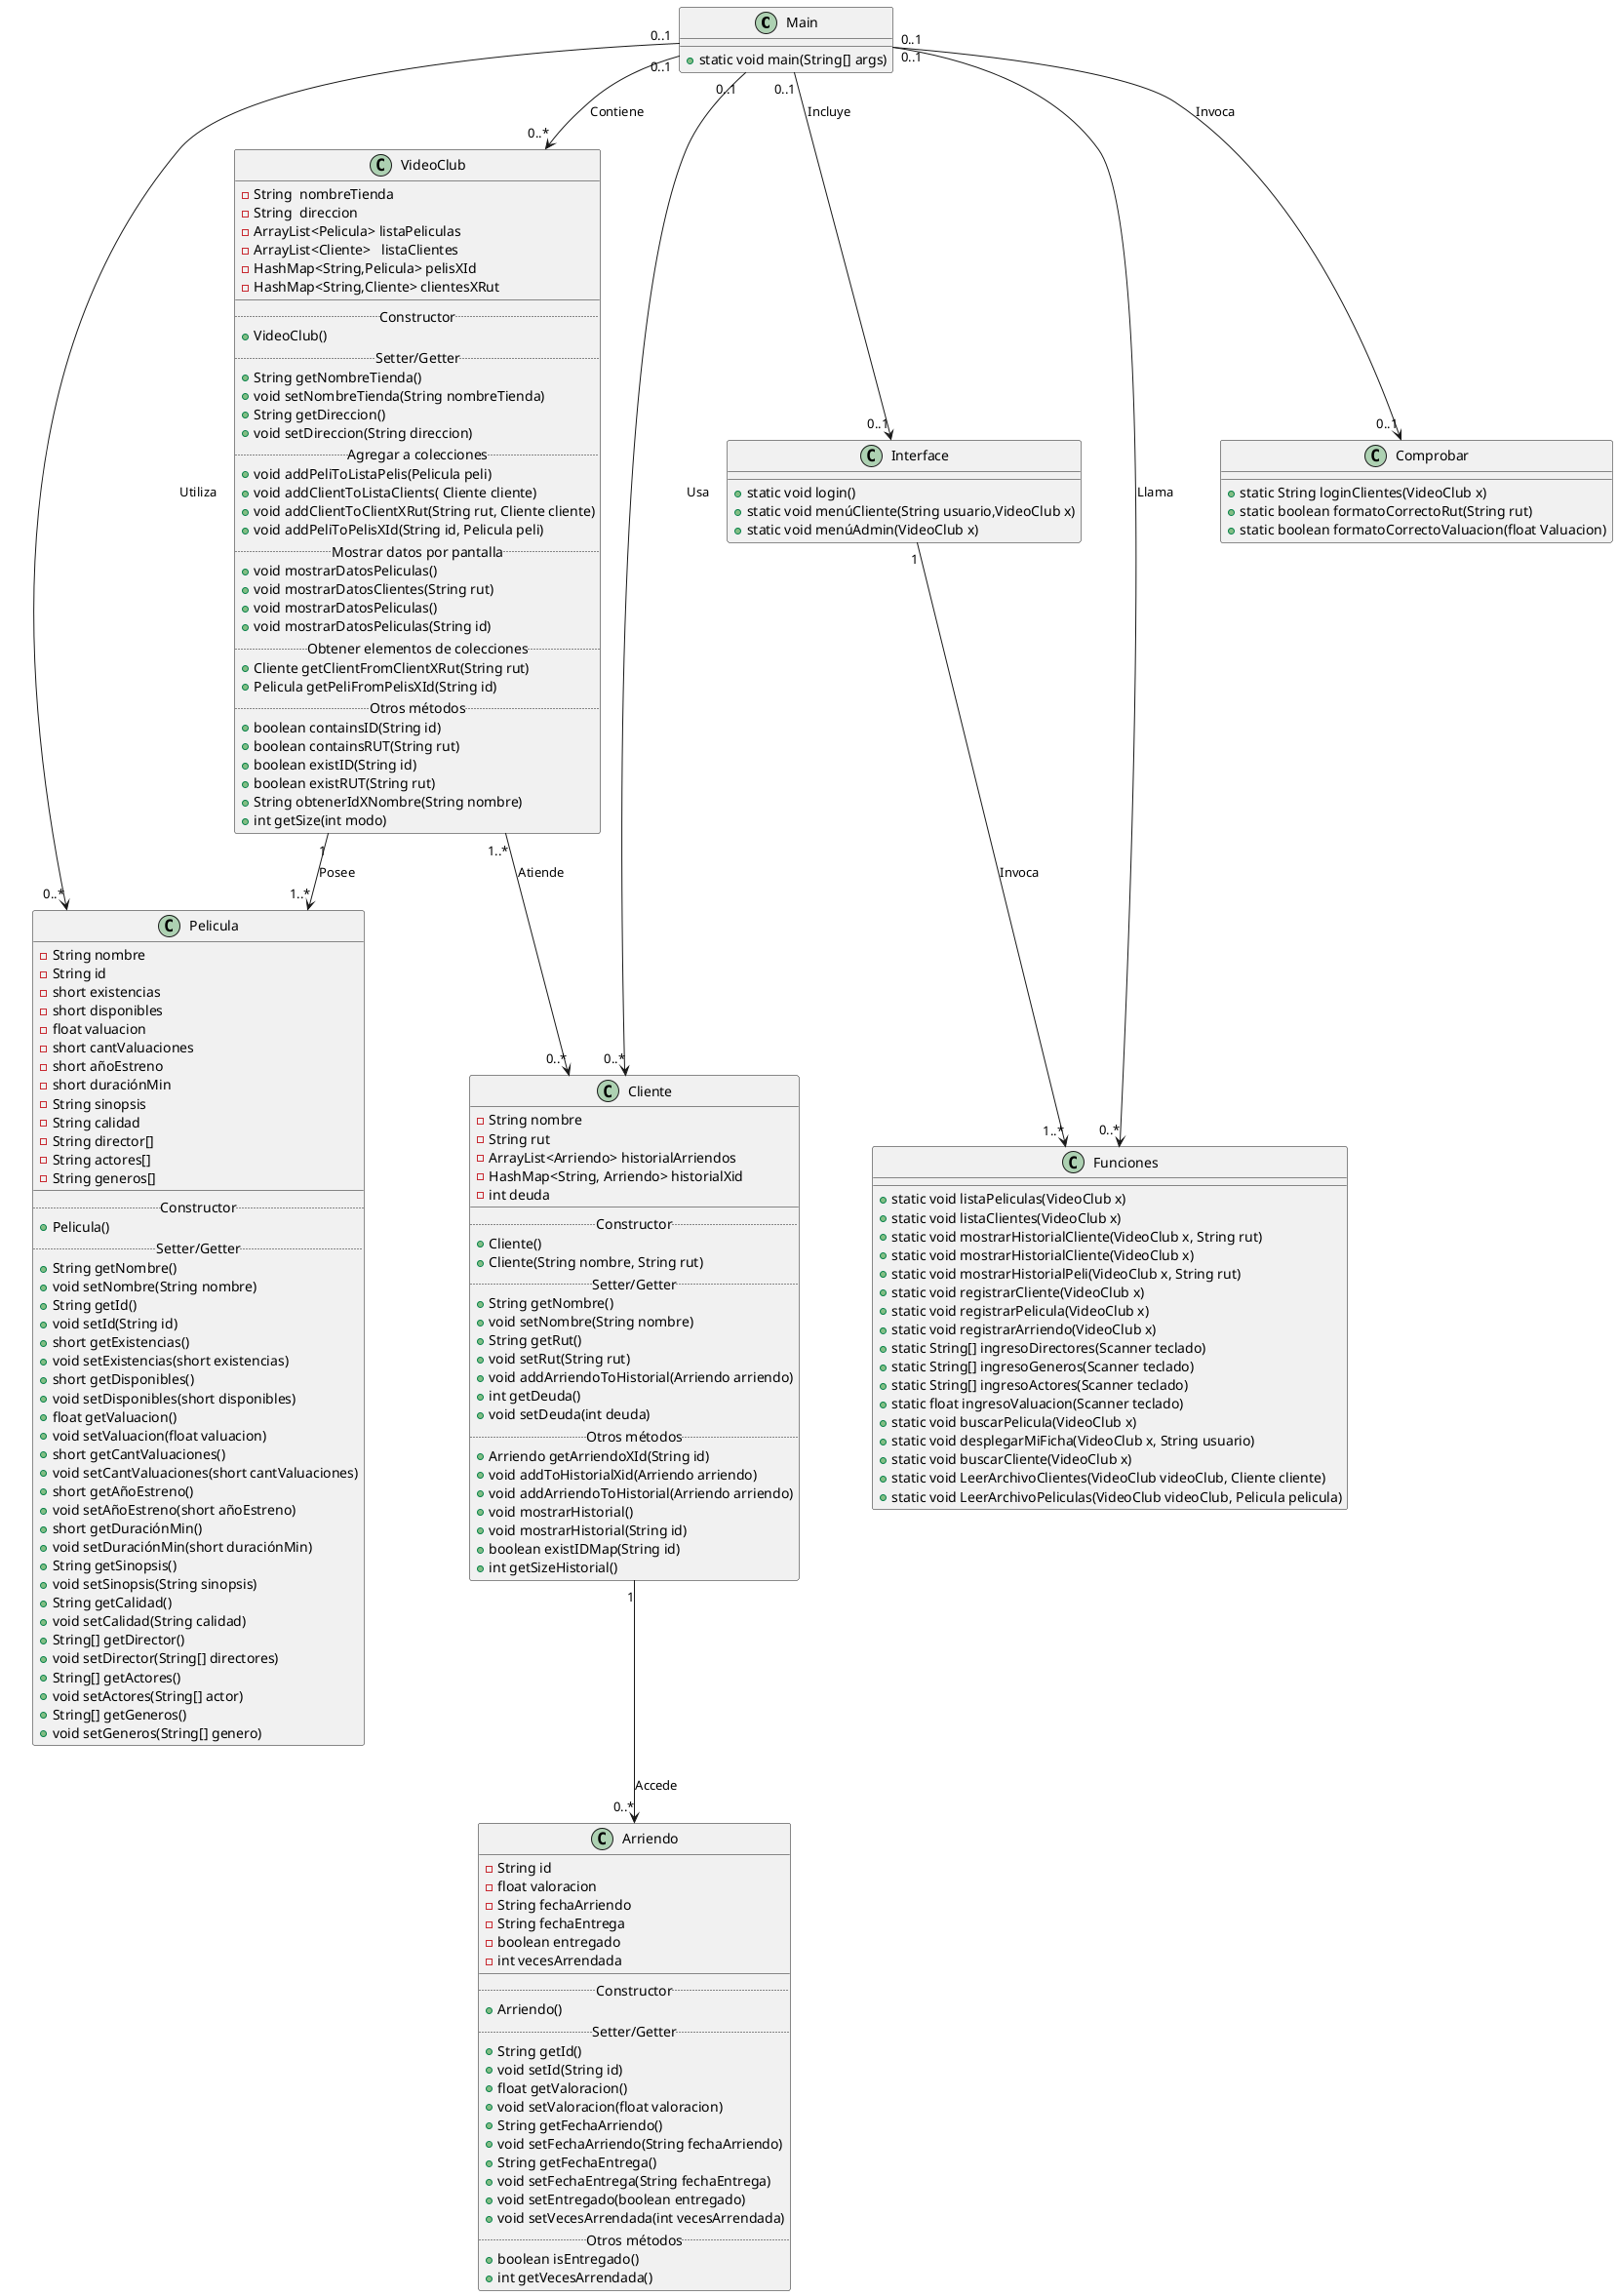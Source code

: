 @startuml
skinparam sequenceMessageAlign center
Main "0..1" --> "0..*" VideoClub : Contiene
Main "0..1" --> "0..*" Pelicula: Utiliza
Main "0..1" --> "0..*" Cliente: Usa
Main "0..1" --> "0..1" Interface: Incluye
Main "0..1" --> "0..*" Funciones: Llama
Main "0..1" --> "0..1" Comprobar: Invoca

VideoClub "1..*" --> "0..*"  Cliente: Atiende
VideoClub "1" --> "1..*"  Pelicula:  Posee
Cliente "1" --> "0..*" Arriendo: Accede
Interface "1" --> "1..*" Funciones: Invoca

class VideoClub{
    -String  nombreTienda
    -String  direccion
    -ArrayList<Pelicula> listaPeliculas
    -ArrayList<Cliente>   listaClientes
    -HashMap<String,Pelicula> pelisXId
    -HashMap<String,Cliente> clientesXRut
    __
    .. Constructor ..
    +VideoClub()
    .. Setter/Getter..
    +String getNombreTienda()
    +void setNombreTienda(String nombreTienda)
    +String getDireccion()
    +void setDireccion(String direccion)
    .. Agregar a colecciones ..
    +void addPeliToListaPelis(Pelicula peli)
    +void addClientToListaClients( Cliente cliente)
    +void addClientToClientXRut(String rut, Cliente cliente)
    +void addPeliToPelisXId(String id, Pelicula peli)
    .. Mostrar datos por pantalla..
    +void mostrarDatosPeliculas()
    +void mostrarDatosClientes(String rut)
    +void mostrarDatosPeliculas()
    +void mostrarDatosPeliculas(String id)
    .. Obtener elementos de colecciones..
    +Cliente getClientFromClientXRut(String rut)
    +Pelicula getPeliFromPelisXId(String id)
    .. Otros métodos ..
    +boolean containsID(String id)
    +boolean containsRUT(String rut)
    +boolean existID(String id)
    +boolean existRUT(String rut)
    +String obtenerIdXNombre(String nombre)
    +int getSize(int modo)
}

class Cliente{
    -String nombre
    -String rut
    -ArrayList<Arriendo> historialArriendos
    -HashMap<String, Arriendo> historialXid
    -int deuda
    __
    ..Constructor..
    +Cliente()
    +Cliente(String nombre, String rut)
    ..Setter/Getter..
    +String getNombre()
    +void setNombre(String nombre)
    +String getRut()
    +void setRut(String rut)
    +void addArriendoToHistorial(Arriendo arriendo)
    +int getDeuda()
    +void setDeuda(int deuda)
    ..Otros métodos..
    +Arriendo getArriendoXId(String id)
    +void addToHistorialXid(Arriendo arriendo)
    +void addArriendoToHistorial(Arriendo arriendo)
    +void mostrarHistorial()
    +void mostrarHistorial(String id)
    +boolean existIDMap(String id)
    +int getSizeHistorial()
}

class Pelicula{
    -String nombre
    -String id
    -short existencias
    -short disponibles
    -float valuacion
    -short cantValuaciones
    -short añoEstreno
    -short duraciónMin
    -String sinopsis
    -String calidad
    -String director[]
    -String actores[]
    -String generos[]
    __
    ..Constructor..
    +Pelicula()
    ..Setter/Getter..
    +String getNombre()
    +void setNombre(String nombre)
    +String getId()
    +void setId(String id)
    +short getExistencias()
    +void setExistencias(short existencias)
    +short getDisponibles()
    +void setDisponibles(short disponibles)
    +float getValuacion()
    +void setValuacion(float valuacion)
    +short getCantValuaciones()
    +void setCantValuaciones(short cantValuaciones)
    +short getAñoEstreno()
    +void setAñoEstreno(short añoEstreno)
    +short getDuraciónMin()
    +void setDuraciónMin(short duraciónMin)
    +String getSinopsis()
    +void setSinopsis(String sinopsis)
    +String getCalidad()
    +void setCalidad(String calidad)
    +String[] getDirector()
    +void setDirector(String[] directores)
    +String[] getActores()
    +void setActores(String[] actor)
    +String[] getGeneros()
    +void setGeneros(String[] genero)
}

class Arriendo{
    -String id
    -float valoracion
    -String fechaArriendo
    -String fechaEntrega
    -boolean entregado
    - int vecesArrendada
    __
    ..Constructor..
    +Arriendo()
    ..Setter/Getter..
    +String getId()
    +void setId(String id)
    +float getValoracion()
    +void setValoracion(float valoracion)
    +String getFechaArriendo()
    +void setFechaArriendo(String fechaArriendo)
    +String getFechaEntrega()
    +void setFechaEntrega(String fechaEntrega)
    +void setEntregado(boolean entregado)
    +void setVecesArrendada(int vecesArrendada)
    ..Otros métodos..
    +boolean isEntregado()
    +int getVecesArrendada()
}

class Main{
    +static void main(String[] args)
}

class Interface{
    +static void login()
    +static void menúCliente(String usuario,VideoClub x)
    +static void menúAdmin(VideoClub x)
}

class Funciones{
    + static void listaPeliculas(VideoClub x)
    + static void listaClientes(VideoClub x)
    + static void mostrarHistorialCliente(VideoClub x, String rut)
    + static void mostrarHistorialCliente(VideoClub x)
    + static void mostrarHistorialPeli(VideoClub x, String rut)
    + static void registrarCliente(VideoClub x)
    + static void registrarPelicula(VideoClub x)
    + static void registrarArriendo(VideoClub x)
    + static String[] ingresoDirectores(Scanner teclado)
    + static String[] ingresoGeneros(Scanner teclado)
    + static String[] ingresoActores(Scanner teclado)
    + static float ingresoValuacion(Scanner teclado)
    + static void buscarPelicula(VideoClub x)
    + static void desplegarMiFicha(VideoClub x, String usuario)
    + static void buscarCliente(VideoClub x)
    + static void LeerArchivoClientes(VideoClub videoClub, Cliente cliente)
    + static void LeerArchivoPeliculas(VideoClub videoClub, Pelicula pelicula)
}

class Comprobar{

    +static String loginClientes(VideoClub x)
    +static boolean formatoCorrectoRut(String rut)
    +static boolean formatoCorrectoValuacion(float Valuacion)

}
@enduml
